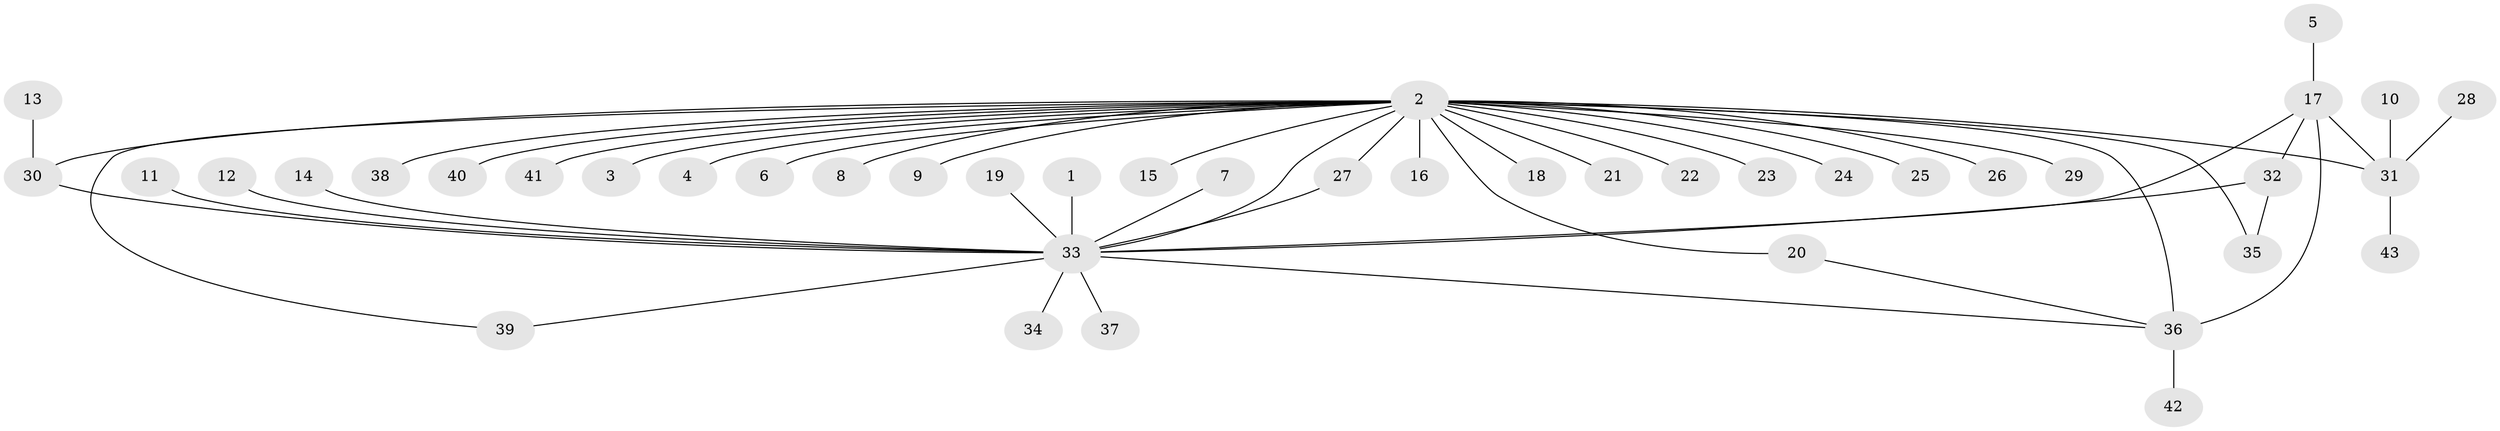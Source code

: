 // original degree distribution, {30: 0.011627906976744186, 3: 0.09302325581395349, 8: 0.023255813953488372, 15: 0.011627906976744186, 1: 0.5697674418604651, 2: 0.22093023255813954, 4: 0.046511627906976744, 5: 0.023255813953488372}
// Generated by graph-tools (version 1.1) at 2025/25/03/09/25 03:25:56]
// undirected, 43 vertices, 51 edges
graph export_dot {
graph [start="1"]
  node [color=gray90,style=filled];
  1;
  2;
  3;
  4;
  5;
  6;
  7;
  8;
  9;
  10;
  11;
  12;
  13;
  14;
  15;
  16;
  17;
  18;
  19;
  20;
  21;
  22;
  23;
  24;
  25;
  26;
  27;
  28;
  29;
  30;
  31;
  32;
  33;
  34;
  35;
  36;
  37;
  38;
  39;
  40;
  41;
  42;
  43;
  1 -- 33 [weight=1.0];
  2 -- 3 [weight=1.0];
  2 -- 4 [weight=1.0];
  2 -- 6 [weight=1.0];
  2 -- 8 [weight=1.0];
  2 -- 9 [weight=1.0];
  2 -- 15 [weight=1.0];
  2 -- 16 [weight=1.0];
  2 -- 18 [weight=1.0];
  2 -- 20 [weight=1.0];
  2 -- 21 [weight=1.0];
  2 -- 22 [weight=1.0];
  2 -- 23 [weight=1.0];
  2 -- 24 [weight=1.0];
  2 -- 25 [weight=1.0];
  2 -- 26 [weight=1.0];
  2 -- 27 [weight=1.0];
  2 -- 29 [weight=1.0];
  2 -- 30 [weight=1.0];
  2 -- 31 [weight=1.0];
  2 -- 33 [weight=1.0];
  2 -- 35 [weight=1.0];
  2 -- 36 [weight=2.0];
  2 -- 38 [weight=1.0];
  2 -- 39 [weight=1.0];
  2 -- 40 [weight=1.0];
  2 -- 41 [weight=1.0];
  5 -- 17 [weight=1.0];
  7 -- 33 [weight=1.0];
  10 -- 31 [weight=1.0];
  11 -- 33 [weight=1.0];
  12 -- 33 [weight=1.0];
  13 -- 30 [weight=1.0];
  14 -- 33 [weight=1.0];
  17 -- 31 [weight=2.0];
  17 -- 32 [weight=1.0];
  17 -- 33 [weight=1.0];
  17 -- 36 [weight=1.0];
  19 -- 33 [weight=1.0];
  20 -- 36 [weight=1.0];
  27 -- 33 [weight=1.0];
  28 -- 31 [weight=1.0];
  30 -- 33 [weight=1.0];
  31 -- 43 [weight=1.0];
  32 -- 33 [weight=1.0];
  32 -- 35 [weight=1.0];
  33 -- 34 [weight=1.0];
  33 -- 36 [weight=1.0];
  33 -- 37 [weight=1.0];
  33 -- 39 [weight=1.0];
  36 -- 42 [weight=1.0];
}
